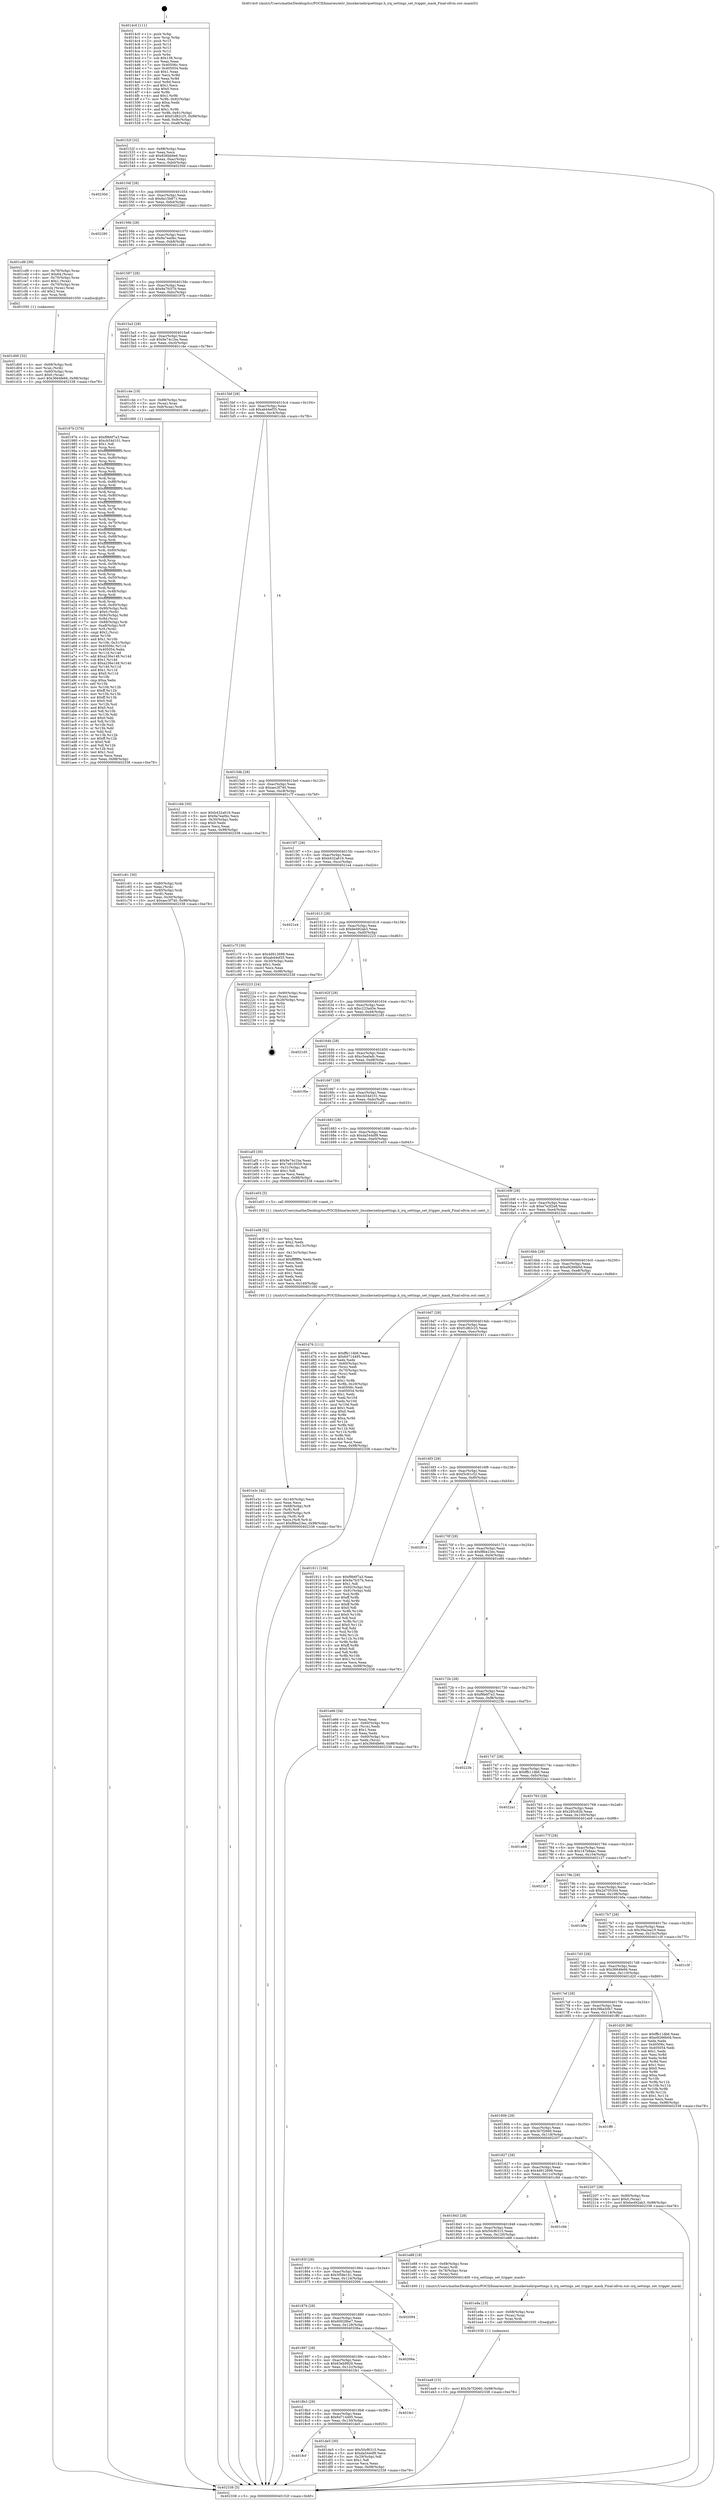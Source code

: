 digraph "0x4014c0" {
  label = "0x4014c0 (/mnt/c/Users/mathe/Desktop/tcc/POCII/binaries/extr_linuxkernelirqsettings.h_irq_settings_set_trigger_mask_Final-ollvm.out::main(0))"
  labelloc = "t"
  node[shape=record]

  Entry [label="",width=0.3,height=0.3,shape=circle,fillcolor=black,style=filled]
  "0x40152f" [label="{
     0x40152f [32]\l
     | [instrs]\l
     &nbsp;&nbsp;0x40152f \<+6\>: mov -0x98(%rbp),%eax\l
     &nbsp;&nbsp;0x401535 \<+2\>: mov %eax,%ecx\l
     &nbsp;&nbsp;0x401537 \<+6\>: sub $0x836bb6e6,%ecx\l
     &nbsp;&nbsp;0x40153d \<+6\>: mov %eax,-0xac(%rbp)\l
     &nbsp;&nbsp;0x401543 \<+6\>: mov %ecx,-0xb0(%rbp)\l
     &nbsp;&nbsp;0x401549 \<+6\>: je 000000000040230d \<main+0xe4d\>\l
  }"]
  "0x40230d" [label="{
     0x40230d\l
  }", style=dashed]
  "0x40154f" [label="{
     0x40154f [28]\l
     | [instrs]\l
     &nbsp;&nbsp;0x40154f \<+5\>: jmp 0000000000401554 \<main+0x94\>\l
     &nbsp;&nbsp;0x401554 \<+6\>: mov -0xac(%rbp),%eax\l
     &nbsp;&nbsp;0x40155a \<+5\>: sub $0x8a15b871,%eax\l
     &nbsp;&nbsp;0x40155f \<+6\>: mov %eax,-0xb4(%rbp)\l
     &nbsp;&nbsp;0x401565 \<+6\>: je 0000000000402280 \<main+0xdc0\>\l
  }"]
  Exit [label="",width=0.3,height=0.3,shape=circle,fillcolor=black,style=filled,peripheries=2]
  "0x402280" [label="{
     0x402280\l
  }", style=dashed]
  "0x40156b" [label="{
     0x40156b [28]\l
     | [instrs]\l
     &nbsp;&nbsp;0x40156b \<+5\>: jmp 0000000000401570 \<main+0xb0\>\l
     &nbsp;&nbsp;0x401570 \<+6\>: mov -0xac(%rbp),%eax\l
     &nbsp;&nbsp;0x401576 \<+5\>: sub $0x9a7ea0bc,%eax\l
     &nbsp;&nbsp;0x40157b \<+6\>: mov %eax,-0xb8(%rbp)\l
     &nbsp;&nbsp;0x401581 \<+6\>: je 0000000000401cd9 \<main+0x819\>\l
  }"]
  "0x401ea9" [label="{
     0x401ea9 [15]\l
     | [instrs]\l
     &nbsp;&nbsp;0x401ea9 \<+10\>: movl $0x3b7f2660,-0x98(%rbp)\l
     &nbsp;&nbsp;0x401eb3 \<+5\>: jmp 0000000000402338 \<main+0xe78\>\l
  }"]
  "0x401cd9" [label="{
     0x401cd9 [39]\l
     | [instrs]\l
     &nbsp;&nbsp;0x401cd9 \<+4\>: mov -0x78(%rbp),%rax\l
     &nbsp;&nbsp;0x401cdd \<+6\>: movl $0x64,(%rax)\l
     &nbsp;&nbsp;0x401ce3 \<+4\>: mov -0x70(%rbp),%rax\l
     &nbsp;&nbsp;0x401ce7 \<+6\>: movl $0x1,(%rax)\l
     &nbsp;&nbsp;0x401ced \<+4\>: mov -0x70(%rbp),%rax\l
     &nbsp;&nbsp;0x401cf1 \<+3\>: movslq (%rax),%rax\l
     &nbsp;&nbsp;0x401cf4 \<+4\>: shl $0x2,%rax\l
     &nbsp;&nbsp;0x401cf8 \<+3\>: mov %rax,%rdi\l
     &nbsp;&nbsp;0x401cfb \<+5\>: call 0000000000401050 \<malloc@plt\>\l
     | [calls]\l
     &nbsp;&nbsp;0x401050 \{1\} (unknown)\l
  }"]
  "0x401587" [label="{
     0x401587 [28]\l
     | [instrs]\l
     &nbsp;&nbsp;0x401587 \<+5\>: jmp 000000000040158c \<main+0xcc\>\l
     &nbsp;&nbsp;0x40158c \<+6\>: mov -0xac(%rbp),%eax\l
     &nbsp;&nbsp;0x401592 \<+5\>: sub $0x9a7fc57b,%eax\l
     &nbsp;&nbsp;0x401597 \<+6\>: mov %eax,-0xbc(%rbp)\l
     &nbsp;&nbsp;0x40159d \<+6\>: je 000000000040197b \<main+0x4bb\>\l
  }"]
  "0x401e9a" [label="{
     0x401e9a [15]\l
     | [instrs]\l
     &nbsp;&nbsp;0x401e9a \<+4\>: mov -0x68(%rbp),%rax\l
     &nbsp;&nbsp;0x401e9e \<+3\>: mov (%rax),%rax\l
     &nbsp;&nbsp;0x401ea1 \<+3\>: mov %rax,%rdi\l
     &nbsp;&nbsp;0x401ea4 \<+5\>: call 0000000000401030 \<free@plt\>\l
     | [calls]\l
     &nbsp;&nbsp;0x401030 \{1\} (unknown)\l
  }"]
  "0x40197b" [label="{
     0x40197b [376]\l
     | [instrs]\l
     &nbsp;&nbsp;0x40197b \<+5\>: mov $0xf9b6f7a3,%eax\l
     &nbsp;&nbsp;0x401980 \<+5\>: mov $0xcb54d101,%ecx\l
     &nbsp;&nbsp;0x401985 \<+2\>: mov $0x1,%dl\l
     &nbsp;&nbsp;0x401987 \<+3\>: mov %rsp,%rsi\l
     &nbsp;&nbsp;0x40198a \<+4\>: add $0xfffffffffffffff0,%rsi\l
     &nbsp;&nbsp;0x40198e \<+3\>: mov %rsi,%rsp\l
     &nbsp;&nbsp;0x401991 \<+7\>: mov %rsi,-0x90(%rbp)\l
     &nbsp;&nbsp;0x401998 \<+3\>: mov %rsp,%rsi\l
     &nbsp;&nbsp;0x40199b \<+4\>: add $0xfffffffffffffff0,%rsi\l
     &nbsp;&nbsp;0x40199f \<+3\>: mov %rsi,%rsp\l
     &nbsp;&nbsp;0x4019a2 \<+3\>: mov %rsp,%rdi\l
     &nbsp;&nbsp;0x4019a5 \<+4\>: add $0xfffffffffffffff0,%rdi\l
     &nbsp;&nbsp;0x4019a9 \<+3\>: mov %rdi,%rsp\l
     &nbsp;&nbsp;0x4019ac \<+7\>: mov %rdi,-0x88(%rbp)\l
     &nbsp;&nbsp;0x4019b3 \<+3\>: mov %rsp,%rdi\l
     &nbsp;&nbsp;0x4019b6 \<+4\>: add $0xfffffffffffffff0,%rdi\l
     &nbsp;&nbsp;0x4019ba \<+3\>: mov %rdi,%rsp\l
     &nbsp;&nbsp;0x4019bd \<+4\>: mov %rdi,-0x80(%rbp)\l
     &nbsp;&nbsp;0x4019c1 \<+3\>: mov %rsp,%rdi\l
     &nbsp;&nbsp;0x4019c4 \<+4\>: add $0xfffffffffffffff0,%rdi\l
     &nbsp;&nbsp;0x4019c8 \<+3\>: mov %rdi,%rsp\l
     &nbsp;&nbsp;0x4019cb \<+4\>: mov %rdi,-0x78(%rbp)\l
     &nbsp;&nbsp;0x4019cf \<+3\>: mov %rsp,%rdi\l
     &nbsp;&nbsp;0x4019d2 \<+4\>: add $0xfffffffffffffff0,%rdi\l
     &nbsp;&nbsp;0x4019d6 \<+3\>: mov %rdi,%rsp\l
     &nbsp;&nbsp;0x4019d9 \<+4\>: mov %rdi,-0x70(%rbp)\l
     &nbsp;&nbsp;0x4019dd \<+3\>: mov %rsp,%rdi\l
     &nbsp;&nbsp;0x4019e0 \<+4\>: add $0xfffffffffffffff0,%rdi\l
     &nbsp;&nbsp;0x4019e4 \<+3\>: mov %rdi,%rsp\l
     &nbsp;&nbsp;0x4019e7 \<+4\>: mov %rdi,-0x68(%rbp)\l
     &nbsp;&nbsp;0x4019eb \<+3\>: mov %rsp,%rdi\l
     &nbsp;&nbsp;0x4019ee \<+4\>: add $0xfffffffffffffff0,%rdi\l
     &nbsp;&nbsp;0x4019f2 \<+3\>: mov %rdi,%rsp\l
     &nbsp;&nbsp;0x4019f5 \<+4\>: mov %rdi,-0x60(%rbp)\l
     &nbsp;&nbsp;0x4019f9 \<+3\>: mov %rsp,%rdi\l
     &nbsp;&nbsp;0x4019fc \<+4\>: add $0xfffffffffffffff0,%rdi\l
     &nbsp;&nbsp;0x401a00 \<+3\>: mov %rdi,%rsp\l
     &nbsp;&nbsp;0x401a03 \<+4\>: mov %rdi,-0x58(%rbp)\l
     &nbsp;&nbsp;0x401a07 \<+3\>: mov %rsp,%rdi\l
     &nbsp;&nbsp;0x401a0a \<+4\>: add $0xfffffffffffffff0,%rdi\l
     &nbsp;&nbsp;0x401a0e \<+3\>: mov %rdi,%rsp\l
     &nbsp;&nbsp;0x401a11 \<+4\>: mov %rdi,-0x50(%rbp)\l
     &nbsp;&nbsp;0x401a15 \<+3\>: mov %rsp,%rdi\l
     &nbsp;&nbsp;0x401a18 \<+4\>: add $0xfffffffffffffff0,%rdi\l
     &nbsp;&nbsp;0x401a1c \<+3\>: mov %rdi,%rsp\l
     &nbsp;&nbsp;0x401a1f \<+4\>: mov %rdi,-0x48(%rbp)\l
     &nbsp;&nbsp;0x401a23 \<+3\>: mov %rsp,%rdi\l
     &nbsp;&nbsp;0x401a26 \<+4\>: add $0xfffffffffffffff0,%rdi\l
     &nbsp;&nbsp;0x401a2a \<+3\>: mov %rdi,%rsp\l
     &nbsp;&nbsp;0x401a2d \<+4\>: mov %rdi,-0x40(%rbp)\l
     &nbsp;&nbsp;0x401a31 \<+7\>: mov -0x90(%rbp),%rdi\l
     &nbsp;&nbsp;0x401a38 \<+6\>: movl $0x0,(%rdi)\l
     &nbsp;&nbsp;0x401a3e \<+7\>: mov -0x9c(%rbp),%r8d\l
     &nbsp;&nbsp;0x401a45 \<+3\>: mov %r8d,(%rsi)\l
     &nbsp;&nbsp;0x401a48 \<+7\>: mov -0x88(%rbp),%rdi\l
     &nbsp;&nbsp;0x401a4f \<+7\>: mov -0xa8(%rbp),%r9\l
     &nbsp;&nbsp;0x401a56 \<+3\>: mov %r9,(%rdi)\l
     &nbsp;&nbsp;0x401a59 \<+3\>: cmpl $0x2,(%rsi)\l
     &nbsp;&nbsp;0x401a5c \<+4\>: setne %r10b\l
     &nbsp;&nbsp;0x401a60 \<+4\>: and $0x1,%r10b\l
     &nbsp;&nbsp;0x401a64 \<+4\>: mov %r10b,-0x31(%rbp)\l
     &nbsp;&nbsp;0x401a68 \<+8\>: mov 0x40506c,%r11d\l
     &nbsp;&nbsp;0x401a70 \<+7\>: mov 0x405054,%ebx\l
     &nbsp;&nbsp;0x401a77 \<+3\>: mov %r11d,%r14d\l
     &nbsp;&nbsp;0x401a7a \<+7\>: add $0xa236e148,%r14d\l
     &nbsp;&nbsp;0x401a81 \<+4\>: sub $0x1,%r14d\l
     &nbsp;&nbsp;0x401a85 \<+7\>: sub $0xa236e148,%r14d\l
     &nbsp;&nbsp;0x401a8c \<+4\>: imul %r14d,%r11d\l
     &nbsp;&nbsp;0x401a90 \<+4\>: and $0x1,%r11d\l
     &nbsp;&nbsp;0x401a94 \<+4\>: cmp $0x0,%r11d\l
     &nbsp;&nbsp;0x401a98 \<+4\>: sete %r10b\l
     &nbsp;&nbsp;0x401a9c \<+3\>: cmp $0xa,%ebx\l
     &nbsp;&nbsp;0x401a9f \<+4\>: setl %r15b\l
     &nbsp;&nbsp;0x401aa3 \<+3\>: mov %r10b,%r12b\l
     &nbsp;&nbsp;0x401aa6 \<+4\>: xor $0xff,%r12b\l
     &nbsp;&nbsp;0x401aaa \<+3\>: mov %r15b,%r13b\l
     &nbsp;&nbsp;0x401aad \<+4\>: xor $0xff,%r13b\l
     &nbsp;&nbsp;0x401ab1 \<+3\>: xor $0x0,%dl\l
     &nbsp;&nbsp;0x401ab4 \<+3\>: mov %r12b,%sil\l
     &nbsp;&nbsp;0x401ab7 \<+4\>: and $0x0,%sil\l
     &nbsp;&nbsp;0x401abb \<+3\>: and %dl,%r10b\l
     &nbsp;&nbsp;0x401abe \<+3\>: mov %r13b,%dil\l
     &nbsp;&nbsp;0x401ac1 \<+4\>: and $0x0,%dil\l
     &nbsp;&nbsp;0x401ac5 \<+3\>: and %dl,%r15b\l
     &nbsp;&nbsp;0x401ac8 \<+3\>: or %r10b,%sil\l
     &nbsp;&nbsp;0x401acb \<+3\>: or %r15b,%dil\l
     &nbsp;&nbsp;0x401ace \<+3\>: xor %dil,%sil\l
     &nbsp;&nbsp;0x401ad1 \<+3\>: or %r13b,%r12b\l
     &nbsp;&nbsp;0x401ad4 \<+4\>: xor $0xff,%r12b\l
     &nbsp;&nbsp;0x401ad8 \<+3\>: or $0x0,%dl\l
     &nbsp;&nbsp;0x401adb \<+3\>: and %dl,%r12b\l
     &nbsp;&nbsp;0x401ade \<+3\>: or %r12b,%sil\l
     &nbsp;&nbsp;0x401ae1 \<+4\>: test $0x1,%sil\l
     &nbsp;&nbsp;0x401ae5 \<+3\>: cmovne %ecx,%eax\l
     &nbsp;&nbsp;0x401ae8 \<+6\>: mov %eax,-0x98(%rbp)\l
     &nbsp;&nbsp;0x401aee \<+5\>: jmp 0000000000402338 \<main+0xe78\>\l
  }"]
  "0x4015a3" [label="{
     0x4015a3 [28]\l
     | [instrs]\l
     &nbsp;&nbsp;0x4015a3 \<+5\>: jmp 00000000004015a8 \<main+0xe8\>\l
     &nbsp;&nbsp;0x4015a8 \<+6\>: mov -0xac(%rbp),%eax\l
     &nbsp;&nbsp;0x4015ae \<+5\>: sub $0x9e74c1ba,%eax\l
     &nbsp;&nbsp;0x4015b3 \<+6\>: mov %eax,-0xc0(%rbp)\l
     &nbsp;&nbsp;0x4015b9 \<+6\>: je 0000000000401c4e \<main+0x78e\>\l
  }"]
  "0x401e3c" [label="{
     0x401e3c [42]\l
     | [instrs]\l
     &nbsp;&nbsp;0x401e3c \<+6\>: mov -0x140(%rbp),%ecx\l
     &nbsp;&nbsp;0x401e42 \<+3\>: imul %eax,%ecx\l
     &nbsp;&nbsp;0x401e45 \<+4\>: mov -0x68(%rbp),%r8\l
     &nbsp;&nbsp;0x401e49 \<+3\>: mov (%r8),%r8\l
     &nbsp;&nbsp;0x401e4c \<+4\>: mov -0x60(%rbp),%r9\l
     &nbsp;&nbsp;0x401e50 \<+3\>: movslq (%r9),%r9\l
     &nbsp;&nbsp;0x401e53 \<+4\>: mov %ecx,(%r8,%r9,4)\l
     &nbsp;&nbsp;0x401e57 \<+10\>: movl $0xf8be23ec,-0x98(%rbp)\l
     &nbsp;&nbsp;0x401e61 \<+5\>: jmp 0000000000402338 \<main+0xe78\>\l
  }"]
  "0x401c4e" [label="{
     0x401c4e [19]\l
     | [instrs]\l
     &nbsp;&nbsp;0x401c4e \<+7\>: mov -0x88(%rbp),%rax\l
     &nbsp;&nbsp;0x401c55 \<+3\>: mov (%rax),%rax\l
     &nbsp;&nbsp;0x401c58 \<+4\>: mov 0x8(%rax),%rdi\l
     &nbsp;&nbsp;0x401c5c \<+5\>: call 0000000000401060 \<atoi@plt\>\l
     | [calls]\l
     &nbsp;&nbsp;0x401060 \{1\} (unknown)\l
  }"]
  "0x4015bf" [label="{
     0x4015bf [28]\l
     | [instrs]\l
     &nbsp;&nbsp;0x4015bf \<+5\>: jmp 00000000004015c4 \<main+0x104\>\l
     &nbsp;&nbsp;0x4015c4 \<+6\>: mov -0xac(%rbp),%eax\l
     &nbsp;&nbsp;0x4015ca \<+5\>: sub $0xab44ef35,%eax\l
     &nbsp;&nbsp;0x4015cf \<+6\>: mov %eax,-0xc4(%rbp)\l
     &nbsp;&nbsp;0x4015d5 \<+6\>: je 0000000000401cbb \<main+0x7fb\>\l
  }"]
  "0x401e08" [label="{
     0x401e08 [52]\l
     | [instrs]\l
     &nbsp;&nbsp;0x401e08 \<+2\>: xor %ecx,%ecx\l
     &nbsp;&nbsp;0x401e0a \<+5\>: mov $0x2,%edx\l
     &nbsp;&nbsp;0x401e0f \<+6\>: mov %edx,-0x13c(%rbp)\l
     &nbsp;&nbsp;0x401e15 \<+1\>: cltd\l
     &nbsp;&nbsp;0x401e16 \<+6\>: mov -0x13c(%rbp),%esi\l
     &nbsp;&nbsp;0x401e1c \<+2\>: idiv %esi\l
     &nbsp;&nbsp;0x401e1e \<+6\>: imul $0xfffffffe,%edx,%edx\l
     &nbsp;&nbsp;0x401e24 \<+2\>: mov %ecx,%edi\l
     &nbsp;&nbsp;0x401e26 \<+2\>: sub %edx,%edi\l
     &nbsp;&nbsp;0x401e28 \<+2\>: mov %ecx,%edx\l
     &nbsp;&nbsp;0x401e2a \<+3\>: sub $0x1,%edx\l
     &nbsp;&nbsp;0x401e2d \<+2\>: add %edx,%edi\l
     &nbsp;&nbsp;0x401e2f \<+2\>: sub %edi,%ecx\l
     &nbsp;&nbsp;0x401e31 \<+6\>: mov %ecx,-0x140(%rbp)\l
     &nbsp;&nbsp;0x401e37 \<+5\>: call 0000000000401160 \<next_i\>\l
     | [calls]\l
     &nbsp;&nbsp;0x401160 \{1\} (/mnt/c/Users/mathe/Desktop/tcc/POCII/binaries/extr_linuxkernelirqsettings.h_irq_settings_set_trigger_mask_Final-ollvm.out::next_i)\l
  }"]
  "0x401cbb" [label="{
     0x401cbb [30]\l
     | [instrs]\l
     &nbsp;&nbsp;0x401cbb \<+5\>: mov $0xb432a616,%eax\l
     &nbsp;&nbsp;0x401cc0 \<+5\>: mov $0x9a7ea0bc,%ecx\l
     &nbsp;&nbsp;0x401cc5 \<+3\>: mov -0x30(%rbp),%edx\l
     &nbsp;&nbsp;0x401cc8 \<+3\>: cmp $0x0,%edx\l
     &nbsp;&nbsp;0x401ccb \<+3\>: cmove %ecx,%eax\l
     &nbsp;&nbsp;0x401cce \<+6\>: mov %eax,-0x98(%rbp)\l
     &nbsp;&nbsp;0x401cd4 \<+5\>: jmp 0000000000402338 \<main+0xe78\>\l
  }"]
  "0x4015db" [label="{
     0x4015db [28]\l
     | [instrs]\l
     &nbsp;&nbsp;0x4015db \<+5\>: jmp 00000000004015e0 \<main+0x120\>\l
     &nbsp;&nbsp;0x4015e0 \<+6\>: mov -0xac(%rbp),%eax\l
     &nbsp;&nbsp;0x4015e6 \<+5\>: sub $0xaec3f740,%eax\l
     &nbsp;&nbsp;0x4015eb \<+6\>: mov %eax,-0xc8(%rbp)\l
     &nbsp;&nbsp;0x4015f1 \<+6\>: je 0000000000401c7f \<main+0x7bf\>\l
  }"]
  "0x4018cf" [label="{
     0x4018cf\l
  }", style=dashed]
  "0x401c7f" [label="{
     0x401c7f [30]\l
     | [instrs]\l
     &nbsp;&nbsp;0x401c7f \<+5\>: mov $0x4d912698,%eax\l
     &nbsp;&nbsp;0x401c84 \<+5\>: mov $0xab44ef35,%ecx\l
     &nbsp;&nbsp;0x401c89 \<+3\>: mov -0x30(%rbp),%edx\l
     &nbsp;&nbsp;0x401c8c \<+3\>: cmp $0x1,%edx\l
     &nbsp;&nbsp;0x401c8f \<+3\>: cmovl %ecx,%eax\l
     &nbsp;&nbsp;0x401c92 \<+6\>: mov %eax,-0x98(%rbp)\l
     &nbsp;&nbsp;0x401c98 \<+5\>: jmp 0000000000402338 \<main+0xe78\>\l
  }"]
  "0x4015f7" [label="{
     0x4015f7 [28]\l
     | [instrs]\l
     &nbsp;&nbsp;0x4015f7 \<+5\>: jmp 00000000004015fc \<main+0x13c\>\l
     &nbsp;&nbsp;0x4015fc \<+6\>: mov -0xac(%rbp),%eax\l
     &nbsp;&nbsp;0x401602 \<+5\>: sub $0xb432a616,%eax\l
     &nbsp;&nbsp;0x401607 \<+6\>: mov %eax,-0xcc(%rbp)\l
     &nbsp;&nbsp;0x40160d \<+6\>: je 00000000004021e4 \<main+0xd24\>\l
  }"]
  "0x401de5" [label="{
     0x401de5 [30]\l
     | [instrs]\l
     &nbsp;&nbsp;0x401de5 \<+5\>: mov $0x50cf6315,%eax\l
     &nbsp;&nbsp;0x401dea \<+5\>: mov $0xda544df9,%ecx\l
     &nbsp;&nbsp;0x401def \<+3\>: mov -0x29(%rbp),%dl\l
     &nbsp;&nbsp;0x401df2 \<+3\>: test $0x1,%dl\l
     &nbsp;&nbsp;0x401df5 \<+3\>: cmovne %ecx,%eax\l
     &nbsp;&nbsp;0x401df8 \<+6\>: mov %eax,-0x98(%rbp)\l
     &nbsp;&nbsp;0x401dfe \<+5\>: jmp 0000000000402338 \<main+0xe78\>\l
  }"]
  "0x4021e4" [label="{
     0x4021e4\l
  }", style=dashed]
  "0x401613" [label="{
     0x401613 [28]\l
     | [instrs]\l
     &nbsp;&nbsp;0x401613 \<+5\>: jmp 0000000000401618 \<main+0x158\>\l
     &nbsp;&nbsp;0x401618 \<+6\>: mov -0xac(%rbp),%eax\l
     &nbsp;&nbsp;0x40161e \<+5\>: sub $0xbe492ab3,%eax\l
     &nbsp;&nbsp;0x401623 \<+6\>: mov %eax,-0xd0(%rbp)\l
     &nbsp;&nbsp;0x401629 \<+6\>: je 0000000000402223 \<main+0xd63\>\l
  }"]
  "0x4018b3" [label="{
     0x4018b3 [28]\l
     | [instrs]\l
     &nbsp;&nbsp;0x4018b3 \<+5\>: jmp 00000000004018b8 \<main+0x3f8\>\l
     &nbsp;&nbsp;0x4018b8 \<+6\>: mov -0xac(%rbp),%eax\l
     &nbsp;&nbsp;0x4018be \<+5\>: sub $0x6d714495,%eax\l
     &nbsp;&nbsp;0x4018c3 \<+6\>: mov %eax,-0x130(%rbp)\l
     &nbsp;&nbsp;0x4018c9 \<+6\>: je 0000000000401de5 \<main+0x925\>\l
  }"]
  "0x402223" [label="{
     0x402223 [24]\l
     | [instrs]\l
     &nbsp;&nbsp;0x402223 \<+7\>: mov -0x90(%rbp),%rax\l
     &nbsp;&nbsp;0x40222a \<+2\>: mov (%rax),%eax\l
     &nbsp;&nbsp;0x40222c \<+4\>: lea -0x28(%rbp),%rsp\l
     &nbsp;&nbsp;0x402230 \<+1\>: pop %rbx\l
     &nbsp;&nbsp;0x402231 \<+2\>: pop %r12\l
     &nbsp;&nbsp;0x402233 \<+2\>: pop %r13\l
     &nbsp;&nbsp;0x402235 \<+2\>: pop %r14\l
     &nbsp;&nbsp;0x402237 \<+2\>: pop %r15\l
     &nbsp;&nbsp;0x402239 \<+1\>: pop %rbp\l
     &nbsp;&nbsp;0x40223a \<+1\>: ret\l
  }"]
  "0x40162f" [label="{
     0x40162f [28]\l
     | [instrs]\l
     &nbsp;&nbsp;0x40162f \<+5\>: jmp 0000000000401634 \<main+0x174\>\l
     &nbsp;&nbsp;0x401634 \<+6\>: mov -0xac(%rbp),%eax\l
     &nbsp;&nbsp;0x40163a \<+5\>: sub $0xc223a45e,%eax\l
     &nbsp;&nbsp;0x40163f \<+6\>: mov %eax,-0xd4(%rbp)\l
     &nbsp;&nbsp;0x401645 \<+6\>: je 00000000004021d5 \<main+0xd15\>\l
  }"]
  "0x401fe1" [label="{
     0x401fe1\l
  }", style=dashed]
  "0x4021d5" [label="{
     0x4021d5\l
  }", style=dashed]
  "0x40164b" [label="{
     0x40164b [28]\l
     | [instrs]\l
     &nbsp;&nbsp;0x40164b \<+5\>: jmp 0000000000401650 \<main+0x190\>\l
     &nbsp;&nbsp;0x401650 \<+6\>: mov -0xac(%rbp),%eax\l
     &nbsp;&nbsp;0x401656 \<+5\>: sub $0xc5ea0efc,%eax\l
     &nbsp;&nbsp;0x40165b \<+6\>: mov %eax,-0xd8(%rbp)\l
     &nbsp;&nbsp;0x401661 \<+6\>: je 0000000000401f0e \<main+0xa4e\>\l
  }"]
  "0x401897" [label="{
     0x401897 [28]\l
     | [instrs]\l
     &nbsp;&nbsp;0x401897 \<+5\>: jmp 000000000040189c \<main+0x3dc\>\l
     &nbsp;&nbsp;0x40189c \<+6\>: mov -0xac(%rbp),%eax\l
     &nbsp;&nbsp;0x4018a2 \<+5\>: sub $0x63eb9929,%eax\l
     &nbsp;&nbsp;0x4018a7 \<+6\>: mov %eax,-0x12c(%rbp)\l
     &nbsp;&nbsp;0x4018ad \<+6\>: je 0000000000401fe1 \<main+0xb21\>\l
  }"]
  "0x401f0e" [label="{
     0x401f0e\l
  }", style=dashed]
  "0x401667" [label="{
     0x401667 [28]\l
     | [instrs]\l
     &nbsp;&nbsp;0x401667 \<+5\>: jmp 000000000040166c \<main+0x1ac\>\l
     &nbsp;&nbsp;0x40166c \<+6\>: mov -0xac(%rbp),%eax\l
     &nbsp;&nbsp;0x401672 \<+5\>: sub $0xcb54d101,%eax\l
     &nbsp;&nbsp;0x401677 \<+6\>: mov %eax,-0xdc(%rbp)\l
     &nbsp;&nbsp;0x40167d \<+6\>: je 0000000000401af3 \<main+0x633\>\l
  }"]
  "0x40206a" [label="{
     0x40206a\l
  }", style=dashed]
  "0x401af3" [label="{
     0x401af3 [30]\l
     | [instrs]\l
     &nbsp;&nbsp;0x401af3 \<+5\>: mov $0x9e74c1ba,%eax\l
     &nbsp;&nbsp;0x401af8 \<+5\>: mov $0x7e810559,%ecx\l
     &nbsp;&nbsp;0x401afd \<+3\>: mov -0x31(%rbp),%dl\l
     &nbsp;&nbsp;0x401b00 \<+3\>: test $0x1,%dl\l
     &nbsp;&nbsp;0x401b03 \<+3\>: cmovne %ecx,%eax\l
     &nbsp;&nbsp;0x401b06 \<+6\>: mov %eax,-0x98(%rbp)\l
     &nbsp;&nbsp;0x401b0c \<+5\>: jmp 0000000000402338 \<main+0xe78\>\l
  }"]
  "0x401683" [label="{
     0x401683 [28]\l
     | [instrs]\l
     &nbsp;&nbsp;0x401683 \<+5\>: jmp 0000000000401688 \<main+0x1c8\>\l
     &nbsp;&nbsp;0x401688 \<+6\>: mov -0xac(%rbp),%eax\l
     &nbsp;&nbsp;0x40168e \<+5\>: sub $0xda544df9,%eax\l
     &nbsp;&nbsp;0x401693 \<+6\>: mov %eax,-0xe0(%rbp)\l
     &nbsp;&nbsp;0x401699 \<+6\>: je 0000000000401e03 \<main+0x943\>\l
  }"]
  "0x40187b" [label="{
     0x40187b [28]\l
     | [instrs]\l
     &nbsp;&nbsp;0x40187b \<+5\>: jmp 0000000000401880 \<main+0x3c0\>\l
     &nbsp;&nbsp;0x401880 \<+6\>: mov -0xac(%rbp),%eax\l
     &nbsp;&nbsp;0x401886 \<+5\>: sub $0x60028be7,%eax\l
     &nbsp;&nbsp;0x40188b \<+6\>: mov %eax,-0x128(%rbp)\l
     &nbsp;&nbsp;0x401891 \<+6\>: je 000000000040206a \<main+0xbaa\>\l
  }"]
  "0x401e03" [label="{
     0x401e03 [5]\l
     | [instrs]\l
     &nbsp;&nbsp;0x401e03 \<+5\>: call 0000000000401160 \<next_i\>\l
     | [calls]\l
     &nbsp;&nbsp;0x401160 \{1\} (/mnt/c/Users/mathe/Desktop/tcc/POCII/binaries/extr_linuxkernelirqsettings.h_irq_settings_set_trigger_mask_Final-ollvm.out::next_i)\l
  }"]
  "0x40169f" [label="{
     0x40169f [28]\l
     | [instrs]\l
     &nbsp;&nbsp;0x40169f \<+5\>: jmp 00000000004016a4 \<main+0x1e4\>\l
     &nbsp;&nbsp;0x4016a4 \<+6\>: mov -0xac(%rbp),%eax\l
     &nbsp;&nbsp;0x4016aa \<+5\>: sub $0xe7e2f2a8,%eax\l
     &nbsp;&nbsp;0x4016af \<+6\>: mov %eax,-0xe4(%rbp)\l
     &nbsp;&nbsp;0x4016b5 \<+6\>: je 00000000004022c6 \<main+0xe06\>\l
  }"]
  "0x402094" [label="{
     0x402094\l
  }", style=dashed]
  "0x4022c6" [label="{
     0x4022c6\l
  }", style=dashed]
  "0x4016bb" [label="{
     0x4016bb [28]\l
     | [instrs]\l
     &nbsp;&nbsp;0x4016bb \<+5\>: jmp 00000000004016c0 \<main+0x200\>\l
     &nbsp;&nbsp;0x4016c0 \<+6\>: mov -0xac(%rbp),%eax\l
     &nbsp;&nbsp;0x4016c6 \<+5\>: sub $0xe9266b0d,%eax\l
     &nbsp;&nbsp;0x4016cb \<+6\>: mov %eax,-0xe8(%rbp)\l
     &nbsp;&nbsp;0x4016d1 \<+6\>: je 0000000000401d76 \<main+0x8b6\>\l
  }"]
  "0x40185f" [label="{
     0x40185f [28]\l
     | [instrs]\l
     &nbsp;&nbsp;0x40185f \<+5\>: jmp 0000000000401864 \<main+0x3a4\>\l
     &nbsp;&nbsp;0x401864 \<+6\>: mov -0xac(%rbp),%eax\l
     &nbsp;&nbsp;0x40186a \<+5\>: sub $0x5f58e141,%eax\l
     &nbsp;&nbsp;0x40186f \<+6\>: mov %eax,-0x124(%rbp)\l
     &nbsp;&nbsp;0x401875 \<+6\>: je 0000000000402094 \<main+0xbd4\>\l
  }"]
  "0x401d76" [label="{
     0x401d76 [111]\l
     | [instrs]\l
     &nbsp;&nbsp;0x401d76 \<+5\>: mov $0xffb11db6,%eax\l
     &nbsp;&nbsp;0x401d7b \<+5\>: mov $0x6d714495,%ecx\l
     &nbsp;&nbsp;0x401d80 \<+2\>: xor %edx,%edx\l
     &nbsp;&nbsp;0x401d82 \<+4\>: mov -0x60(%rbp),%rsi\l
     &nbsp;&nbsp;0x401d86 \<+2\>: mov (%rsi),%edi\l
     &nbsp;&nbsp;0x401d88 \<+4\>: mov -0x70(%rbp),%rsi\l
     &nbsp;&nbsp;0x401d8c \<+2\>: cmp (%rsi),%edi\l
     &nbsp;&nbsp;0x401d8e \<+4\>: setl %r8b\l
     &nbsp;&nbsp;0x401d92 \<+4\>: and $0x1,%r8b\l
     &nbsp;&nbsp;0x401d96 \<+4\>: mov %r8b,-0x29(%rbp)\l
     &nbsp;&nbsp;0x401d9a \<+7\>: mov 0x40506c,%edi\l
     &nbsp;&nbsp;0x401da1 \<+8\>: mov 0x405054,%r9d\l
     &nbsp;&nbsp;0x401da9 \<+3\>: sub $0x1,%edx\l
     &nbsp;&nbsp;0x401dac \<+3\>: mov %edi,%r10d\l
     &nbsp;&nbsp;0x401daf \<+3\>: add %edx,%r10d\l
     &nbsp;&nbsp;0x401db2 \<+4\>: imul %r10d,%edi\l
     &nbsp;&nbsp;0x401db6 \<+3\>: and $0x1,%edi\l
     &nbsp;&nbsp;0x401db9 \<+3\>: cmp $0x0,%edi\l
     &nbsp;&nbsp;0x401dbc \<+4\>: sete %r8b\l
     &nbsp;&nbsp;0x401dc0 \<+4\>: cmp $0xa,%r9d\l
     &nbsp;&nbsp;0x401dc4 \<+4\>: setl %r11b\l
     &nbsp;&nbsp;0x401dc8 \<+3\>: mov %r8b,%bl\l
     &nbsp;&nbsp;0x401dcb \<+3\>: and %r11b,%bl\l
     &nbsp;&nbsp;0x401dce \<+3\>: xor %r11b,%r8b\l
     &nbsp;&nbsp;0x401dd1 \<+3\>: or %r8b,%bl\l
     &nbsp;&nbsp;0x401dd4 \<+3\>: test $0x1,%bl\l
     &nbsp;&nbsp;0x401dd7 \<+3\>: cmovne %ecx,%eax\l
     &nbsp;&nbsp;0x401dda \<+6\>: mov %eax,-0x98(%rbp)\l
     &nbsp;&nbsp;0x401de0 \<+5\>: jmp 0000000000402338 \<main+0xe78\>\l
  }"]
  "0x4016d7" [label="{
     0x4016d7 [28]\l
     | [instrs]\l
     &nbsp;&nbsp;0x4016d7 \<+5\>: jmp 00000000004016dc \<main+0x21c\>\l
     &nbsp;&nbsp;0x4016dc \<+6\>: mov -0xac(%rbp),%eax\l
     &nbsp;&nbsp;0x4016e2 \<+5\>: sub $0xf1d82c25,%eax\l
     &nbsp;&nbsp;0x4016e7 \<+6\>: mov %eax,-0xec(%rbp)\l
     &nbsp;&nbsp;0x4016ed \<+6\>: je 0000000000401911 \<main+0x451\>\l
  }"]
  "0x401e88" [label="{
     0x401e88 [18]\l
     | [instrs]\l
     &nbsp;&nbsp;0x401e88 \<+4\>: mov -0x68(%rbp),%rax\l
     &nbsp;&nbsp;0x401e8c \<+3\>: mov (%rax),%rdi\l
     &nbsp;&nbsp;0x401e8f \<+4\>: mov -0x78(%rbp),%rax\l
     &nbsp;&nbsp;0x401e93 \<+2\>: mov (%rax),%esi\l
     &nbsp;&nbsp;0x401e95 \<+5\>: call 0000000000401400 \<irq_settings_set_trigger_mask\>\l
     | [calls]\l
     &nbsp;&nbsp;0x401400 \{1\} (/mnt/c/Users/mathe/Desktop/tcc/POCII/binaries/extr_linuxkernelirqsettings.h_irq_settings_set_trigger_mask_Final-ollvm.out::irq_settings_set_trigger_mask)\l
  }"]
  "0x401911" [label="{
     0x401911 [106]\l
     | [instrs]\l
     &nbsp;&nbsp;0x401911 \<+5\>: mov $0xf9b6f7a3,%eax\l
     &nbsp;&nbsp;0x401916 \<+5\>: mov $0x9a7fc57b,%ecx\l
     &nbsp;&nbsp;0x40191b \<+2\>: mov $0x1,%dl\l
     &nbsp;&nbsp;0x40191d \<+7\>: mov -0x92(%rbp),%sil\l
     &nbsp;&nbsp;0x401924 \<+7\>: mov -0x91(%rbp),%dil\l
     &nbsp;&nbsp;0x40192b \<+3\>: mov %sil,%r8b\l
     &nbsp;&nbsp;0x40192e \<+4\>: xor $0xff,%r8b\l
     &nbsp;&nbsp;0x401932 \<+3\>: mov %dil,%r9b\l
     &nbsp;&nbsp;0x401935 \<+4\>: xor $0xff,%r9b\l
     &nbsp;&nbsp;0x401939 \<+3\>: xor $0x0,%dl\l
     &nbsp;&nbsp;0x40193c \<+3\>: mov %r8b,%r10b\l
     &nbsp;&nbsp;0x40193f \<+4\>: and $0x0,%r10b\l
     &nbsp;&nbsp;0x401943 \<+3\>: and %dl,%sil\l
     &nbsp;&nbsp;0x401946 \<+3\>: mov %r9b,%r11b\l
     &nbsp;&nbsp;0x401949 \<+4\>: and $0x0,%r11b\l
     &nbsp;&nbsp;0x40194d \<+3\>: and %dl,%dil\l
     &nbsp;&nbsp;0x401950 \<+3\>: or %sil,%r10b\l
     &nbsp;&nbsp;0x401953 \<+3\>: or %dil,%r11b\l
     &nbsp;&nbsp;0x401956 \<+3\>: xor %r11b,%r10b\l
     &nbsp;&nbsp;0x401959 \<+3\>: or %r9b,%r8b\l
     &nbsp;&nbsp;0x40195c \<+4\>: xor $0xff,%r8b\l
     &nbsp;&nbsp;0x401960 \<+3\>: or $0x0,%dl\l
     &nbsp;&nbsp;0x401963 \<+3\>: and %dl,%r8b\l
     &nbsp;&nbsp;0x401966 \<+3\>: or %r8b,%r10b\l
     &nbsp;&nbsp;0x401969 \<+4\>: test $0x1,%r10b\l
     &nbsp;&nbsp;0x40196d \<+3\>: cmovne %ecx,%eax\l
     &nbsp;&nbsp;0x401970 \<+6\>: mov %eax,-0x98(%rbp)\l
     &nbsp;&nbsp;0x401976 \<+5\>: jmp 0000000000402338 \<main+0xe78\>\l
  }"]
  "0x4016f3" [label="{
     0x4016f3 [28]\l
     | [instrs]\l
     &nbsp;&nbsp;0x4016f3 \<+5\>: jmp 00000000004016f8 \<main+0x238\>\l
     &nbsp;&nbsp;0x4016f8 \<+6\>: mov -0xac(%rbp),%eax\l
     &nbsp;&nbsp;0x4016fe \<+5\>: sub $0xf3c81c52,%eax\l
     &nbsp;&nbsp;0x401703 \<+6\>: mov %eax,-0xf0(%rbp)\l
     &nbsp;&nbsp;0x401709 \<+6\>: je 0000000000402014 \<main+0xb54\>\l
  }"]
  "0x402338" [label="{
     0x402338 [5]\l
     | [instrs]\l
     &nbsp;&nbsp;0x402338 \<+5\>: jmp 000000000040152f \<main+0x6f\>\l
  }"]
  "0x4014c0" [label="{
     0x4014c0 [111]\l
     | [instrs]\l
     &nbsp;&nbsp;0x4014c0 \<+1\>: push %rbp\l
     &nbsp;&nbsp;0x4014c1 \<+3\>: mov %rsp,%rbp\l
     &nbsp;&nbsp;0x4014c4 \<+2\>: push %r15\l
     &nbsp;&nbsp;0x4014c6 \<+2\>: push %r14\l
     &nbsp;&nbsp;0x4014c8 \<+2\>: push %r13\l
     &nbsp;&nbsp;0x4014ca \<+2\>: push %r12\l
     &nbsp;&nbsp;0x4014cc \<+1\>: push %rbx\l
     &nbsp;&nbsp;0x4014cd \<+7\>: sub $0x138,%rsp\l
     &nbsp;&nbsp;0x4014d4 \<+2\>: xor %eax,%eax\l
     &nbsp;&nbsp;0x4014d6 \<+7\>: mov 0x40506c,%ecx\l
     &nbsp;&nbsp;0x4014dd \<+7\>: mov 0x405054,%edx\l
     &nbsp;&nbsp;0x4014e4 \<+3\>: sub $0x1,%eax\l
     &nbsp;&nbsp;0x4014e7 \<+3\>: mov %ecx,%r8d\l
     &nbsp;&nbsp;0x4014ea \<+3\>: add %eax,%r8d\l
     &nbsp;&nbsp;0x4014ed \<+4\>: imul %r8d,%ecx\l
     &nbsp;&nbsp;0x4014f1 \<+3\>: and $0x1,%ecx\l
     &nbsp;&nbsp;0x4014f4 \<+3\>: cmp $0x0,%ecx\l
     &nbsp;&nbsp;0x4014f7 \<+4\>: sete %r9b\l
     &nbsp;&nbsp;0x4014fb \<+4\>: and $0x1,%r9b\l
     &nbsp;&nbsp;0x4014ff \<+7\>: mov %r9b,-0x92(%rbp)\l
     &nbsp;&nbsp;0x401506 \<+3\>: cmp $0xa,%edx\l
     &nbsp;&nbsp;0x401509 \<+4\>: setl %r9b\l
     &nbsp;&nbsp;0x40150d \<+4\>: and $0x1,%r9b\l
     &nbsp;&nbsp;0x401511 \<+7\>: mov %r9b,-0x91(%rbp)\l
     &nbsp;&nbsp;0x401518 \<+10\>: movl $0xf1d82c25,-0x98(%rbp)\l
     &nbsp;&nbsp;0x401522 \<+6\>: mov %edi,-0x9c(%rbp)\l
     &nbsp;&nbsp;0x401528 \<+7\>: mov %rsi,-0xa8(%rbp)\l
  }"]
  "0x401843" [label="{
     0x401843 [28]\l
     | [instrs]\l
     &nbsp;&nbsp;0x401843 \<+5\>: jmp 0000000000401848 \<main+0x388\>\l
     &nbsp;&nbsp;0x401848 \<+6\>: mov -0xac(%rbp),%eax\l
     &nbsp;&nbsp;0x40184e \<+5\>: sub $0x50cf6315,%eax\l
     &nbsp;&nbsp;0x401853 \<+6\>: mov %eax,-0x120(%rbp)\l
     &nbsp;&nbsp;0x401859 \<+6\>: je 0000000000401e88 \<main+0x9c8\>\l
  }"]
  "0x401c61" [label="{
     0x401c61 [30]\l
     | [instrs]\l
     &nbsp;&nbsp;0x401c61 \<+4\>: mov -0x80(%rbp),%rdi\l
     &nbsp;&nbsp;0x401c65 \<+2\>: mov %eax,(%rdi)\l
     &nbsp;&nbsp;0x401c67 \<+4\>: mov -0x80(%rbp),%rdi\l
     &nbsp;&nbsp;0x401c6b \<+2\>: mov (%rdi),%eax\l
     &nbsp;&nbsp;0x401c6d \<+3\>: mov %eax,-0x30(%rbp)\l
     &nbsp;&nbsp;0x401c70 \<+10\>: movl $0xaec3f740,-0x98(%rbp)\l
     &nbsp;&nbsp;0x401c7a \<+5\>: jmp 0000000000402338 \<main+0xe78\>\l
  }"]
  "0x401d00" [label="{
     0x401d00 [32]\l
     | [instrs]\l
     &nbsp;&nbsp;0x401d00 \<+4\>: mov -0x68(%rbp),%rdi\l
     &nbsp;&nbsp;0x401d04 \<+3\>: mov %rax,(%rdi)\l
     &nbsp;&nbsp;0x401d07 \<+4\>: mov -0x60(%rbp),%rax\l
     &nbsp;&nbsp;0x401d0b \<+6\>: movl $0x0,(%rax)\l
     &nbsp;&nbsp;0x401d11 \<+10\>: movl $0x3664fe66,-0x98(%rbp)\l
     &nbsp;&nbsp;0x401d1b \<+5\>: jmp 0000000000402338 \<main+0xe78\>\l
  }"]
  "0x401c9d" [label="{
     0x401c9d\l
  }", style=dashed]
  "0x402014" [label="{
     0x402014\l
  }", style=dashed]
  "0x40170f" [label="{
     0x40170f [28]\l
     | [instrs]\l
     &nbsp;&nbsp;0x40170f \<+5\>: jmp 0000000000401714 \<main+0x254\>\l
     &nbsp;&nbsp;0x401714 \<+6\>: mov -0xac(%rbp),%eax\l
     &nbsp;&nbsp;0x40171a \<+5\>: sub $0xf8be23ec,%eax\l
     &nbsp;&nbsp;0x40171f \<+6\>: mov %eax,-0xf4(%rbp)\l
     &nbsp;&nbsp;0x401725 \<+6\>: je 0000000000401e66 \<main+0x9a6\>\l
  }"]
  "0x401827" [label="{
     0x401827 [28]\l
     | [instrs]\l
     &nbsp;&nbsp;0x401827 \<+5\>: jmp 000000000040182c \<main+0x36c\>\l
     &nbsp;&nbsp;0x40182c \<+6\>: mov -0xac(%rbp),%eax\l
     &nbsp;&nbsp;0x401832 \<+5\>: sub $0x4d912698,%eax\l
     &nbsp;&nbsp;0x401837 \<+6\>: mov %eax,-0x11c(%rbp)\l
     &nbsp;&nbsp;0x40183d \<+6\>: je 0000000000401c9d \<main+0x7dd\>\l
  }"]
  "0x401e66" [label="{
     0x401e66 [34]\l
     | [instrs]\l
     &nbsp;&nbsp;0x401e66 \<+2\>: xor %eax,%eax\l
     &nbsp;&nbsp;0x401e68 \<+4\>: mov -0x60(%rbp),%rcx\l
     &nbsp;&nbsp;0x401e6c \<+2\>: mov (%rcx),%edx\l
     &nbsp;&nbsp;0x401e6e \<+3\>: sub $0x1,%eax\l
     &nbsp;&nbsp;0x401e71 \<+2\>: sub %eax,%edx\l
     &nbsp;&nbsp;0x401e73 \<+4\>: mov -0x60(%rbp),%rcx\l
     &nbsp;&nbsp;0x401e77 \<+2\>: mov %edx,(%rcx)\l
     &nbsp;&nbsp;0x401e79 \<+10\>: movl $0x3664fe66,-0x98(%rbp)\l
     &nbsp;&nbsp;0x401e83 \<+5\>: jmp 0000000000402338 \<main+0xe78\>\l
  }"]
  "0x40172b" [label="{
     0x40172b [28]\l
     | [instrs]\l
     &nbsp;&nbsp;0x40172b \<+5\>: jmp 0000000000401730 \<main+0x270\>\l
     &nbsp;&nbsp;0x401730 \<+6\>: mov -0xac(%rbp),%eax\l
     &nbsp;&nbsp;0x401736 \<+5\>: sub $0xf9b6f7a3,%eax\l
     &nbsp;&nbsp;0x40173b \<+6\>: mov %eax,-0xf8(%rbp)\l
     &nbsp;&nbsp;0x401741 \<+6\>: je 000000000040223b \<main+0xd7b\>\l
  }"]
  "0x402207" [label="{
     0x402207 [28]\l
     | [instrs]\l
     &nbsp;&nbsp;0x402207 \<+7\>: mov -0x90(%rbp),%rax\l
     &nbsp;&nbsp;0x40220e \<+6\>: movl $0x0,(%rax)\l
     &nbsp;&nbsp;0x402214 \<+10\>: movl $0xbe492ab3,-0x98(%rbp)\l
     &nbsp;&nbsp;0x40221e \<+5\>: jmp 0000000000402338 \<main+0xe78\>\l
  }"]
  "0x40223b" [label="{
     0x40223b\l
  }", style=dashed]
  "0x401747" [label="{
     0x401747 [28]\l
     | [instrs]\l
     &nbsp;&nbsp;0x401747 \<+5\>: jmp 000000000040174c \<main+0x28c\>\l
     &nbsp;&nbsp;0x40174c \<+6\>: mov -0xac(%rbp),%eax\l
     &nbsp;&nbsp;0x401752 \<+5\>: sub $0xffb11db6,%eax\l
     &nbsp;&nbsp;0x401757 \<+6\>: mov %eax,-0xfc(%rbp)\l
     &nbsp;&nbsp;0x40175d \<+6\>: je 00000000004022a1 \<main+0xde1\>\l
  }"]
  "0x40180b" [label="{
     0x40180b [28]\l
     | [instrs]\l
     &nbsp;&nbsp;0x40180b \<+5\>: jmp 0000000000401810 \<main+0x350\>\l
     &nbsp;&nbsp;0x401810 \<+6\>: mov -0xac(%rbp),%eax\l
     &nbsp;&nbsp;0x401816 \<+5\>: sub $0x3b7f2660,%eax\l
     &nbsp;&nbsp;0x40181b \<+6\>: mov %eax,-0x118(%rbp)\l
     &nbsp;&nbsp;0x401821 \<+6\>: je 0000000000402207 \<main+0xd47\>\l
  }"]
  "0x4022a1" [label="{
     0x4022a1\l
  }", style=dashed]
  "0x401763" [label="{
     0x401763 [28]\l
     | [instrs]\l
     &nbsp;&nbsp;0x401763 \<+5\>: jmp 0000000000401768 \<main+0x2a8\>\l
     &nbsp;&nbsp;0x401768 \<+6\>: mov -0xac(%rbp),%eax\l
     &nbsp;&nbsp;0x40176e \<+5\>: sub $0x285c82b,%eax\l
     &nbsp;&nbsp;0x401773 \<+6\>: mov %eax,-0x100(%rbp)\l
     &nbsp;&nbsp;0x401779 \<+6\>: je 0000000000401eb8 \<main+0x9f8\>\l
  }"]
  "0x401ff0" [label="{
     0x401ff0\l
  }", style=dashed]
  "0x401eb8" [label="{
     0x401eb8\l
  }", style=dashed]
  "0x40177f" [label="{
     0x40177f [28]\l
     | [instrs]\l
     &nbsp;&nbsp;0x40177f \<+5\>: jmp 0000000000401784 \<main+0x2c4\>\l
     &nbsp;&nbsp;0x401784 \<+6\>: mov -0xac(%rbp),%eax\l
     &nbsp;&nbsp;0x40178a \<+5\>: sub $0x147b8aac,%eax\l
     &nbsp;&nbsp;0x40178f \<+6\>: mov %eax,-0x104(%rbp)\l
     &nbsp;&nbsp;0x401795 \<+6\>: je 0000000000402127 \<main+0xc67\>\l
  }"]
  "0x4017ef" [label="{
     0x4017ef [28]\l
     | [instrs]\l
     &nbsp;&nbsp;0x4017ef \<+5\>: jmp 00000000004017f4 \<main+0x334\>\l
     &nbsp;&nbsp;0x4017f4 \<+6\>: mov -0xac(%rbp),%eax\l
     &nbsp;&nbsp;0x4017fa \<+5\>: sub $0x39ba50b7,%eax\l
     &nbsp;&nbsp;0x4017ff \<+6\>: mov %eax,-0x114(%rbp)\l
     &nbsp;&nbsp;0x401805 \<+6\>: je 0000000000401ff0 \<main+0xb30\>\l
  }"]
  "0x402127" [label="{
     0x402127\l
  }", style=dashed]
  "0x40179b" [label="{
     0x40179b [28]\l
     | [instrs]\l
     &nbsp;&nbsp;0x40179b \<+5\>: jmp 00000000004017a0 \<main+0x2e0\>\l
     &nbsp;&nbsp;0x4017a0 \<+6\>: mov -0xac(%rbp),%eax\l
     &nbsp;&nbsp;0x4017a6 \<+5\>: sub $0x2d705344,%eax\l
     &nbsp;&nbsp;0x4017ab \<+6\>: mov %eax,-0x108(%rbp)\l
     &nbsp;&nbsp;0x4017b1 \<+6\>: je 0000000000401b9a \<main+0x6da\>\l
  }"]
  "0x401d20" [label="{
     0x401d20 [86]\l
     | [instrs]\l
     &nbsp;&nbsp;0x401d20 \<+5\>: mov $0xffb11db6,%eax\l
     &nbsp;&nbsp;0x401d25 \<+5\>: mov $0xe9266b0d,%ecx\l
     &nbsp;&nbsp;0x401d2a \<+2\>: xor %edx,%edx\l
     &nbsp;&nbsp;0x401d2c \<+7\>: mov 0x40506c,%esi\l
     &nbsp;&nbsp;0x401d33 \<+7\>: mov 0x405054,%edi\l
     &nbsp;&nbsp;0x401d3a \<+3\>: sub $0x1,%edx\l
     &nbsp;&nbsp;0x401d3d \<+3\>: mov %esi,%r8d\l
     &nbsp;&nbsp;0x401d40 \<+3\>: add %edx,%r8d\l
     &nbsp;&nbsp;0x401d43 \<+4\>: imul %r8d,%esi\l
     &nbsp;&nbsp;0x401d47 \<+3\>: and $0x1,%esi\l
     &nbsp;&nbsp;0x401d4a \<+3\>: cmp $0x0,%esi\l
     &nbsp;&nbsp;0x401d4d \<+4\>: sete %r9b\l
     &nbsp;&nbsp;0x401d51 \<+3\>: cmp $0xa,%edi\l
     &nbsp;&nbsp;0x401d54 \<+4\>: setl %r10b\l
     &nbsp;&nbsp;0x401d58 \<+3\>: mov %r9b,%r11b\l
     &nbsp;&nbsp;0x401d5b \<+3\>: and %r10b,%r11b\l
     &nbsp;&nbsp;0x401d5e \<+3\>: xor %r10b,%r9b\l
     &nbsp;&nbsp;0x401d61 \<+3\>: or %r9b,%r11b\l
     &nbsp;&nbsp;0x401d64 \<+4\>: test $0x1,%r11b\l
     &nbsp;&nbsp;0x401d68 \<+3\>: cmovne %ecx,%eax\l
     &nbsp;&nbsp;0x401d6b \<+6\>: mov %eax,-0x98(%rbp)\l
     &nbsp;&nbsp;0x401d71 \<+5\>: jmp 0000000000402338 \<main+0xe78\>\l
  }"]
  "0x401b9a" [label="{
     0x401b9a\l
  }", style=dashed]
  "0x4017b7" [label="{
     0x4017b7 [28]\l
     | [instrs]\l
     &nbsp;&nbsp;0x4017b7 \<+5\>: jmp 00000000004017bc \<main+0x2fc\>\l
     &nbsp;&nbsp;0x4017bc \<+6\>: mov -0xac(%rbp),%eax\l
     &nbsp;&nbsp;0x4017c2 \<+5\>: sub $0x30a2ea19,%eax\l
     &nbsp;&nbsp;0x4017c7 \<+6\>: mov %eax,-0x10c(%rbp)\l
     &nbsp;&nbsp;0x4017cd \<+6\>: je 0000000000401c3f \<main+0x77f\>\l
  }"]
  "0x4017d3" [label="{
     0x4017d3 [28]\l
     | [instrs]\l
     &nbsp;&nbsp;0x4017d3 \<+5\>: jmp 00000000004017d8 \<main+0x318\>\l
     &nbsp;&nbsp;0x4017d8 \<+6\>: mov -0xac(%rbp),%eax\l
     &nbsp;&nbsp;0x4017de \<+5\>: sub $0x3664fe66,%eax\l
     &nbsp;&nbsp;0x4017e3 \<+6\>: mov %eax,-0x110(%rbp)\l
     &nbsp;&nbsp;0x4017e9 \<+6\>: je 0000000000401d20 \<main+0x860\>\l
  }"]
  "0x401c3f" [label="{
     0x401c3f\l
  }", style=dashed]
  Entry -> "0x4014c0" [label=" 1"]
  "0x40152f" -> "0x40230d" [label=" 0"]
  "0x40152f" -> "0x40154f" [label=" 18"]
  "0x402223" -> Exit [label=" 1"]
  "0x40154f" -> "0x402280" [label=" 0"]
  "0x40154f" -> "0x40156b" [label=" 18"]
  "0x402207" -> "0x402338" [label=" 1"]
  "0x40156b" -> "0x401cd9" [label=" 1"]
  "0x40156b" -> "0x401587" [label=" 17"]
  "0x401ea9" -> "0x402338" [label=" 1"]
  "0x401587" -> "0x40197b" [label=" 1"]
  "0x401587" -> "0x4015a3" [label=" 16"]
  "0x401e9a" -> "0x401ea9" [label=" 1"]
  "0x4015a3" -> "0x401c4e" [label=" 1"]
  "0x4015a3" -> "0x4015bf" [label=" 15"]
  "0x401e88" -> "0x401e9a" [label=" 1"]
  "0x4015bf" -> "0x401cbb" [label=" 1"]
  "0x4015bf" -> "0x4015db" [label=" 14"]
  "0x401e66" -> "0x402338" [label=" 1"]
  "0x4015db" -> "0x401c7f" [label=" 1"]
  "0x4015db" -> "0x4015f7" [label=" 13"]
  "0x401e3c" -> "0x402338" [label=" 1"]
  "0x4015f7" -> "0x4021e4" [label=" 0"]
  "0x4015f7" -> "0x401613" [label=" 13"]
  "0x401e08" -> "0x401e3c" [label=" 1"]
  "0x401613" -> "0x402223" [label=" 1"]
  "0x401613" -> "0x40162f" [label=" 12"]
  "0x401de5" -> "0x402338" [label=" 2"]
  "0x40162f" -> "0x4021d5" [label=" 0"]
  "0x40162f" -> "0x40164b" [label=" 12"]
  "0x4018b3" -> "0x4018cf" [label=" 0"]
  "0x40164b" -> "0x401f0e" [label=" 0"]
  "0x40164b" -> "0x401667" [label=" 12"]
  "0x401e03" -> "0x401e08" [label=" 1"]
  "0x401667" -> "0x401af3" [label=" 1"]
  "0x401667" -> "0x401683" [label=" 11"]
  "0x401897" -> "0x4018b3" [label=" 2"]
  "0x401683" -> "0x401e03" [label=" 1"]
  "0x401683" -> "0x40169f" [label=" 10"]
  "0x4018b3" -> "0x401de5" [label=" 2"]
  "0x40169f" -> "0x4022c6" [label=" 0"]
  "0x40169f" -> "0x4016bb" [label=" 10"]
  "0x40187b" -> "0x401897" [label=" 2"]
  "0x4016bb" -> "0x401d76" [label=" 2"]
  "0x4016bb" -> "0x4016d7" [label=" 8"]
  "0x401897" -> "0x401fe1" [label=" 0"]
  "0x4016d7" -> "0x401911" [label=" 1"]
  "0x4016d7" -> "0x4016f3" [label=" 7"]
  "0x401911" -> "0x402338" [label=" 1"]
  "0x4014c0" -> "0x40152f" [label=" 1"]
  "0x402338" -> "0x40152f" [label=" 17"]
  "0x40185f" -> "0x40187b" [label=" 2"]
  "0x40197b" -> "0x402338" [label=" 1"]
  "0x401af3" -> "0x402338" [label=" 1"]
  "0x401c4e" -> "0x401c61" [label=" 1"]
  "0x401c61" -> "0x402338" [label=" 1"]
  "0x401c7f" -> "0x402338" [label=" 1"]
  "0x401cbb" -> "0x402338" [label=" 1"]
  "0x401cd9" -> "0x401d00" [label=" 1"]
  "0x401d00" -> "0x402338" [label=" 1"]
  "0x40187b" -> "0x40206a" [label=" 0"]
  "0x4016f3" -> "0x402014" [label=" 0"]
  "0x4016f3" -> "0x40170f" [label=" 7"]
  "0x401843" -> "0x40185f" [label=" 2"]
  "0x40170f" -> "0x401e66" [label=" 1"]
  "0x40170f" -> "0x40172b" [label=" 6"]
  "0x40185f" -> "0x402094" [label=" 0"]
  "0x40172b" -> "0x40223b" [label=" 0"]
  "0x40172b" -> "0x401747" [label=" 6"]
  "0x401827" -> "0x401843" [label=" 3"]
  "0x401747" -> "0x4022a1" [label=" 0"]
  "0x401747" -> "0x401763" [label=" 6"]
  "0x401843" -> "0x401e88" [label=" 1"]
  "0x401763" -> "0x401eb8" [label=" 0"]
  "0x401763" -> "0x40177f" [label=" 6"]
  "0x40180b" -> "0x401827" [label=" 3"]
  "0x40177f" -> "0x402127" [label=" 0"]
  "0x40177f" -> "0x40179b" [label=" 6"]
  "0x401827" -> "0x401c9d" [label=" 0"]
  "0x40179b" -> "0x401b9a" [label=" 0"]
  "0x40179b" -> "0x4017b7" [label=" 6"]
  "0x4017ef" -> "0x40180b" [label=" 4"]
  "0x4017b7" -> "0x401c3f" [label=" 0"]
  "0x4017b7" -> "0x4017d3" [label=" 6"]
  "0x4017ef" -> "0x401ff0" [label=" 0"]
  "0x4017d3" -> "0x401d20" [label=" 2"]
  "0x4017d3" -> "0x4017ef" [label=" 4"]
  "0x401d20" -> "0x402338" [label=" 2"]
  "0x401d76" -> "0x402338" [label=" 2"]
  "0x40180b" -> "0x402207" [label=" 1"]
}
